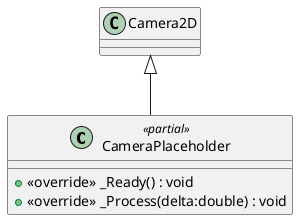 @startuml
class CameraPlaceholder <<partial>> {
    + <<override>> _Ready() : void
    + <<override>> _Process(delta:double) : void
}
Camera2D <|-- CameraPlaceholder
@enduml
